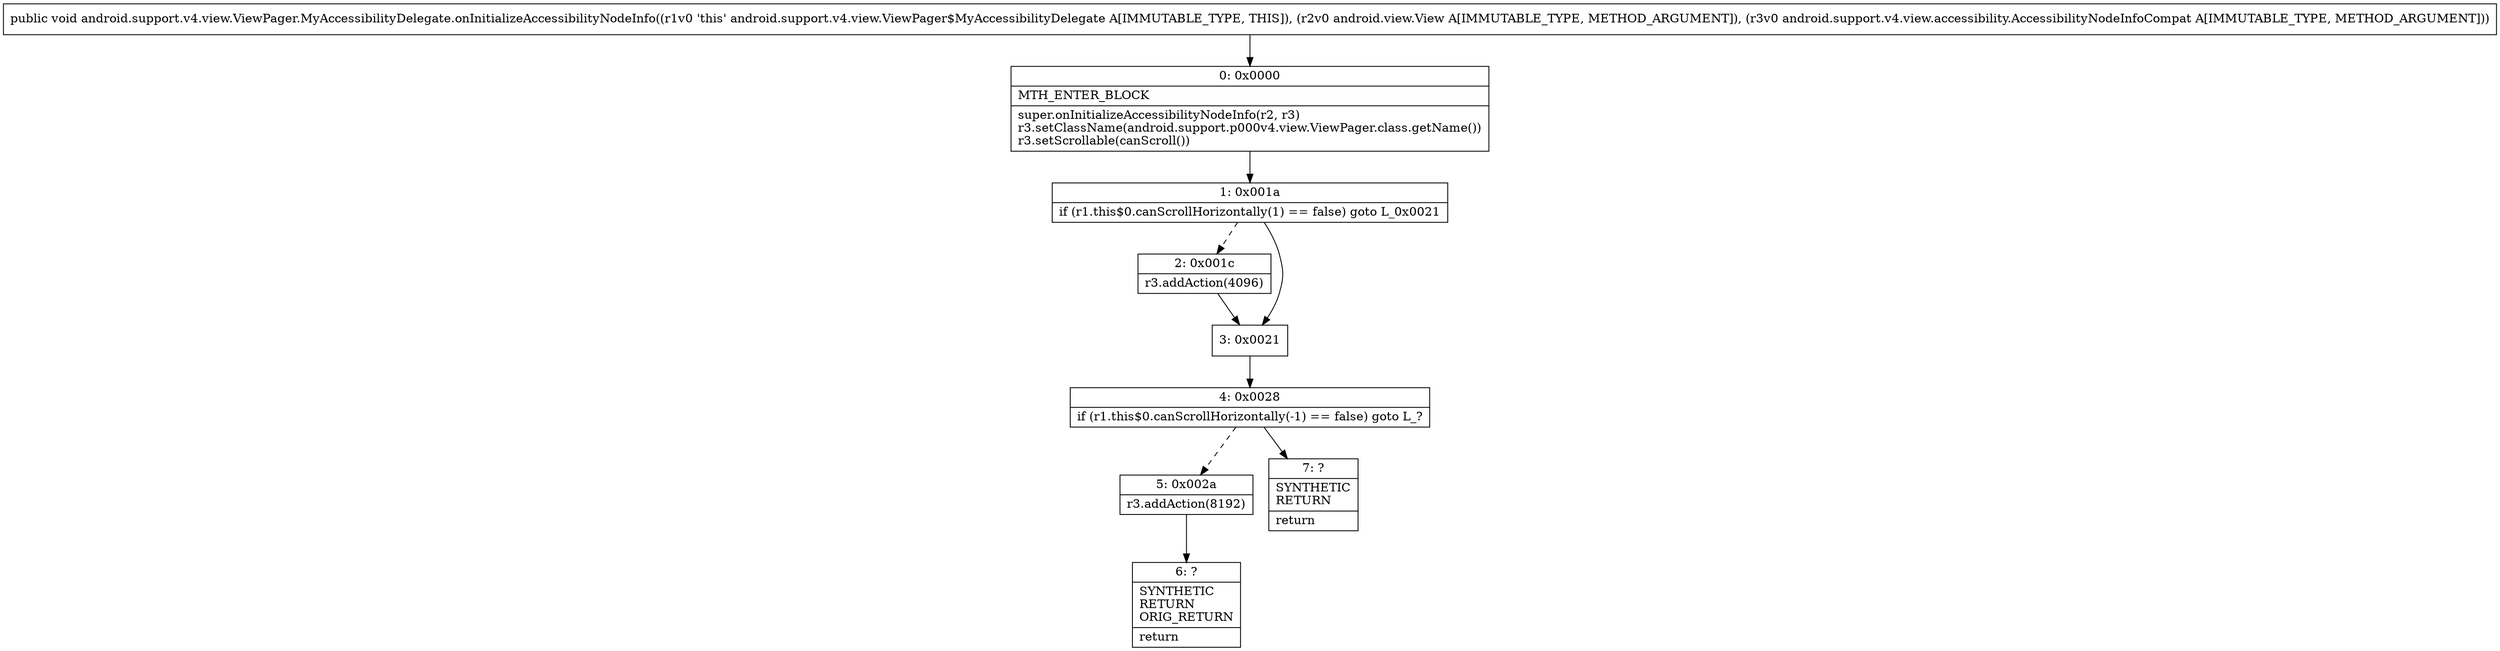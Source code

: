 digraph "CFG forandroid.support.v4.view.ViewPager.MyAccessibilityDelegate.onInitializeAccessibilityNodeInfo(Landroid\/view\/View;Landroid\/support\/v4\/view\/accessibility\/AccessibilityNodeInfoCompat;)V" {
Node_0 [shape=record,label="{0\:\ 0x0000|MTH_ENTER_BLOCK\l|super.onInitializeAccessibilityNodeInfo(r2, r3)\lr3.setClassName(android.support.p000v4.view.ViewPager.class.getName())\lr3.setScrollable(canScroll())\l}"];
Node_1 [shape=record,label="{1\:\ 0x001a|if (r1.this$0.canScrollHorizontally(1) == false) goto L_0x0021\l}"];
Node_2 [shape=record,label="{2\:\ 0x001c|r3.addAction(4096)\l}"];
Node_3 [shape=record,label="{3\:\ 0x0021}"];
Node_4 [shape=record,label="{4\:\ 0x0028|if (r1.this$0.canScrollHorizontally(\-1) == false) goto L_?\l}"];
Node_5 [shape=record,label="{5\:\ 0x002a|r3.addAction(8192)\l}"];
Node_6 [shape=record,label="{6\:\ ?|SYNTHETIC\lRETURN\lORIG_RETURN\l|return\l}"];
Node_7 [shape=record,label="{7\:\ ?|SYNTHETIC\lRETURN\l|return\l}"];
MethodNode[shape=record,label="{public void android.support.v4.view.ViewPager.MyAccessibilityDelegate.onInitializeAccessibilityNodeInfo((r1v0 'this' android.support.v4.view.ViewPager$MyAccessibilityDelegate A[IMMUTABLE_TYPE, THIS]), (r2v0 android.view.View A[IMMUTABLE_TYPE, METHOD_ARGUMENT]), (r3v0 android.support.v4.view.accessibility.AccessibilityNodeInfoCompat A[IMMUTABLE_TYPE, METHOD_ARGUMENT])) }"];
MethodNode -> Node_0;
Node_0 -> Node_1;
Node_1 -> Node_2[style=dashed];
Node_1 -> Node_3;
Node_2 -> Node_3;
Node_3 -> Node_4;
Node_4 -> Node_5[style=dashed];
Node_4 -> Node_7;
Node_5 -> Node_6;
}

